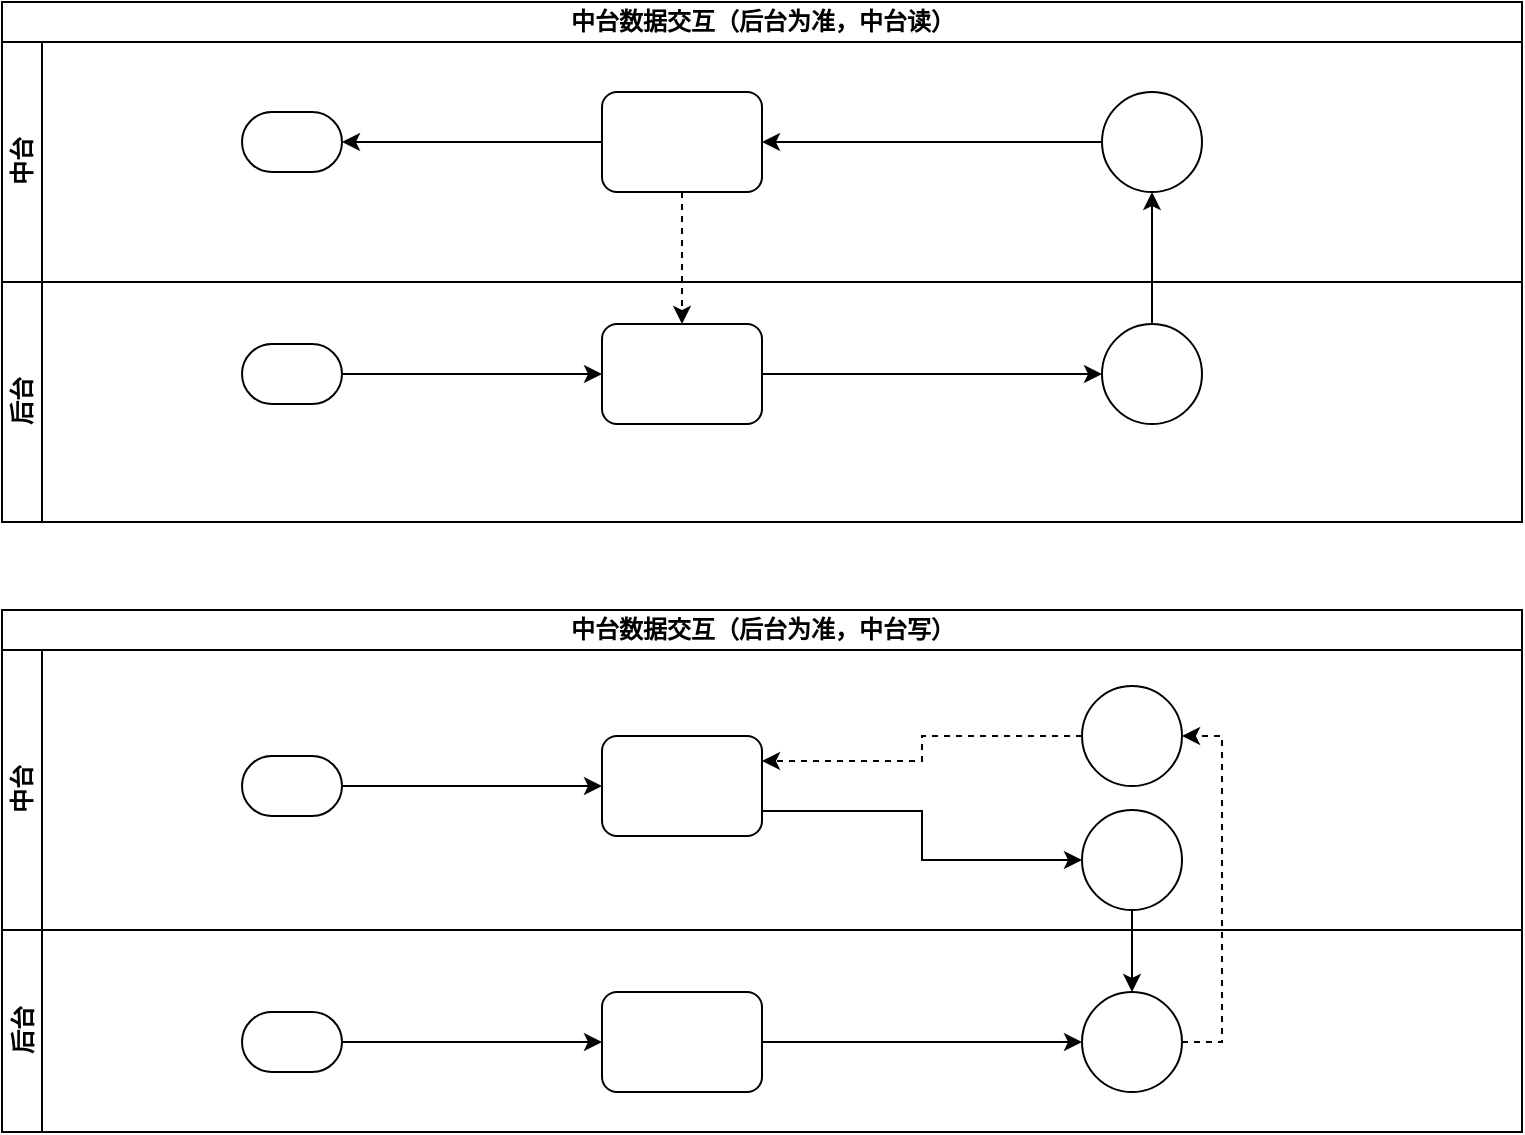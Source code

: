 <mxfile version="10.7.1" type="github"><diagram id="Ebh5oGsHRC4x7uI5pOKa" name="ç¬¬ 1 é¡µ"><mxGraphModel dx="1010" dy="502" grid="1" gridSize="10" guides="1" tooltips="1" connect="1" arrows="1" fold="1" page="1" pageScale="1" pageWidth="827" pageHeight="1169" math="0" shadow="0"><root><mxCell id="0"/><mxCell id="1" parent="0"/><mxCell id="P5P2Q8t_ZGO0aGw9oL0e-1" value="中台数据交互（后台为准，中台读）" style="swimlane;html=1;childLayout=stackLayout;resizeParent=1;resizeParentMax=0;horizontal=1;startSize=20;horizontalStack=0;" parent="1" vertex="1"><mxGeometry x="20" y="20" width="760" height="260" as="geometry"><mxRectangle x="20" y="20" width="100" height="20" as="alternateBounds"/></mxGeometry></mxCell><mxCell id="P5P2Q8t_ZGO0aGw9oL0e-2" value="中台" style="swimlane;html=1;startSize=20;horizontal=0;" parent="P5P2Q8t_ZGO0aGw9oL0e-1" vertex="1"><mxGeometry y="20" width="760" height="120" as="geometry"/></mxCell><mxCell id="P5P2Q8t_ZGO0aGw9oL0e-31" style="edgeStyle=orthogonalEdgeStyle;rounded=0;orthogonalLoop=1;jettySize=auto;html=1;exitX=0;exitY=0.5;exitDx=0;exitDy=0;entryX=1;entryY=0.5;entryDx=0;entryDy=0;entryPerimeter=0;" parent="P5P2Q8t_ZGO0aGw9oL0e-2" source="P5P2Q8t_ZGO0aGw9oL0e-8" target="P5P2Q8t_ZGO0aGw9oL0e-14" edge="1"><mxGeometry relative="1" as="geometry"/></mxCell><mxCell id="P5P2Q8t_ZGO0aGw9oL0e-8" value="" style="rounded=1;whiteSpace=wrap;html=1;" parent="P5P2Q8t_ZGO0aGw9oL0e-2" vertex="1"><mxGeometry x="300" y="25" width="80" height="50" as="geometry"/></mxCell><mxCell id="P5P2Q8t_ZGO0aGw9oL0e-22" style="edgeStyle=orthogonalEdgeStyle;rounded=0;orthogonalLoop=1;jettySize=auto;html=1;exitX=0;exitY=0.5;exitDx=0;exitDy=0;" parent="P5P2Q8t_ZGO0aGw9oL0e-2" source="P5P2Q8t_ZGO0aGw9oL0e-9" target="P5P2Q8t_ZGO0aGw9oL0e-8" edge="1"><mxGeometry relative="1" as="geometry"/></mxCell><mxCell id="P5P2Q8t_ZGO0aGw9oL0e-9" value="" style="ellipse;whiteSpace=wrap;html=1;" parent="P5P2Q8t_ZGO0aGw9oL0e-2" vertex="1"><mxGeometry x="550" y="25" width="50" height="50" as="geometry"/></mxCell><mxCell id="P5P2Q8t_ZGO0aGw9oL0e-14" value="" style="html=1;dashed=0;whitespace=wrap;shape=mxgraph.dfd.start" parent="P5P2Q8t_ZGO0aGw9oL0e-2" vertex="1"><mxGeometry x="120" y="35" width="50" height="30" as="geometry"/></mxCell><mxCell id="P5P2Q8t_ZGO0aGw9oL0e-21" style="edgeStyle=orthogonalEdgeStyle;rounded=0;orthogonalLoop=1;jettySize=auto;html=1;exitX=0.5;exitY=0;exitDx=0;exitDy=0;entryX=0.5;entryY=1;entryDx=0;entryDy=0;" parent="P5P2Q8t_ZGO0aGw9oL0e-1" source="P5P2Q8t_ZGO0aGw9oL0e-11" target="P5P2Q8t_ZGO0aGw9oL0e-9" edge="1"><mxGeometry relative="1" as="geometry"/></mxCell><mxCell id="P5P2Q8t_ZGO0aGw9oL0e-19" style="edgeStyle=orthogonalEdgeStyle;rounded=0;orthogonalLoop=1;jettySize=auto;html=1;exitX=0.5;exitY=1;exitDx=0;exitDy=0;dashed=1;" parent="P5P2Q8t_ZGO0aGw9oL0e-1" source="P5P2Q8t_ZGO0aGw9oL0e-8" target="P5P2Q8t_ZGO0aGw9oL0e-10" edge="1"><mxGeometry relative="1" as="geometry"/></mxCell><mxCell id="P5P2Q8t_ZGO0aGw9oL0e-3" value="后台" style="swimlane;html=1;startSize=20;horizontal=0;" parent="P5P2Q8t_ZGO0aGw9oL0e-1" vertex="1"><mxGeometry y="140" width="760" height="120" as="geometry"/></mxCell><mxCell id="P5P2Q8t_ZGO0aGw9oL0e-20" style="edgeStyle=orthogonalEdgeStyle;rounded=0;orthogonalLoop=1;jettySize=auto;html=1;exitX=1;exitY=0.5;exitDx=0;exitDy=0;" parent="P5P2Q8t_ZGO0aGw9oL0e-3" source="P5P2Q8t_ZGO0aGw9oL0e-10" target="P5P2Q8t_ZGO0aGw9oL0e-11" edge="1"><mxGeometry relative="1" as="geometry"/></mxCell><mxCell id="P5P2Q8t_ZGO0aGw9oL0e-10" value="" style="rounded=1;whiteSpace=wrap;html=1;" parent="P5P2Q8t_ZGO0aGw9oL0e-3" vertex="1"><mxGeometry x="300" y="21" width="80" height="50" as="geometry"/></mxCell><mxCell id="P5P2Q8t_ZGO0aGw9oL0e-11" value="" style="ellipse;whiteSpace=wrap;html=1;" parent="P5P2Q8t_ZGO0aGw9oL0e-3" vertex="1"><mxGeometry x="550" y="21" width="50" height="50" as="geometry"/></mxCell><mxCell id="P5P2Q8t_ZGO0aGw9oL0e-24" style="edgeStyle=orthogonalEdgeStyle;rounded=0;orthogonalLoop=1;jettySize=auto;html=1;exitX=1;exitY=0.5;exitDx=0;exitDy=0;exitPerimeter=0;" parent="P5P2Q8t_ZGO0aGw9oL0e-3" source="P5P2Q8t_ZGO0aGw9oL0e-16" target="P5P2Q8t_ZGO0aGw9oL0e-10" edge="1"><mxGeometry relative="1" as="geometry"/></mxCell><mxCell id="P5P2Q8t_ZGO0aGw9oL0e-16" value="" style="html=1;dashed=0;whitespace=wrap;shape=mxgraph.dfd.start" parent="P5P2Q8t_ZGO0aGw9oL0e-3" vertex="1"><mxGeometry x="120" y="31" width="50" height="30" as="geometry"/></mxCell><mxCell id="P5P2Q8t_ZGO0aGw9oL0e-32" value="中台数据交互（后台为准，中台写）" style="swimlane;html=1;childLayout=stackLayout;resizeParent=1;resizeParentMax=0;horizontal=1;startSize=20;horizontalStack=0;" parent="1" vertex="1"><mxGeometry x="20" y="324" width="760" height="261" as="geometry"><mxRectangle x="20" y="20" width="100" height="20" as="alternateBounds"/></mxGeometry></mxCell><mxCell id="P5P2Q8t_ZGO0aGw9oL0e-56" style="edgeStyle=orthogonalEdgeStyle;rounded=0;orthogonalLoop=1;jettySize=auto;html=1;exitX=0.5;exitY=1;exitDx=0;exitDy=0;entryX=0.5;entryY=0;entryDx=0;entryDy=0;" parent="P5P2Q8t_ZGO0aGw9oL0e-32" source="P5P2Q8t_ZGO0aGw9oL0e-54" target="P5P2Q8t_ZGO0aGw9oL0e-44" edge="1"><mxGeometry relative="1" as="geometry"/></mxCell><mxCell id="P5P2Q8t_ZGO0aGw9oL0e-57" style="edgeStyle=orthogonalEdgeStyle;rounded=0;orthogonalLoop=1;jettySize=auto;html=1;exitX=1;exitY=0.5;exitDx=0;exitDy=0;entryX=1;entryY=0.5;entryDx=0;entryDy=0;dashed=1;" parent="P5P2Q8t_ZGO0aGw9oL0e-32" source="P5P2Q8t_ZGO0aGw9oL0e-44" target="P5P2Q8t_ZGO0aGw9oL0e-51" edge="1"><mxGeometry relative="1" as="geometry"/></mxCell><mxCell id="P5P2Q8t_ZGO0aGw9oL0e-34" value="中台" style="swimlane;html=1;startSize=20;horizontal=0;" parent="P5P2Q8t_ZGO0aGw9oL0e-32" vertex="1"><mxGeometry y="20" width="760" height="140" as="geometry"/></mxCell><mxCell id="P5P2Q8t_ZGO0aGw9oL0e-55" style="edgeStyle=orthogonalEdgeStyle;rounded=0;orthogonalLoop=1;jettySize=auto;html=1;exitX=1;exitY=0.75;exitDx=0;exitDy=0;entryX=0;entryY=0.5;entryDx=0;entryDy=0;" parent="P5P2Q8t_ZGO0aGw9oL0e-34" source="P5P2Q8t_ZGO0aGw9oL0e-36" target="P5P2Q8t_ZGO0aGw9oL0e-54" edge="1"><mxGeometry relative="1" as="geometry"/></mxCell><mxCell id="P5P2Q8t_ZGO0aGw9oL0e-36" value="" style="rounded=1;whiteSpace=wrap;html=1;" parent="P5P2Q8t_ZGO0aGw9oL0e-34" vertex="1"><mxGeometry x="300" y="43" width="80" height="50" as="geometry"/></mxCell><mxCell id="P5P2Q8t_ZGO0aGw9oL0e-47" style="edgeStyle=orthogonalEdgeStyle;rounded=0;orthogonalLoop=1;jettySize=auto;html=1;exitX=1;exitY=0.5;exitDx=0;exitDy=0;exitPerimeter=0;entryX=0;entryY=0.5;entryDx=0;entryDy=0;" parent="P5P2Q8t_ZGO0aGw9oL0e-34" source="P5P2Q8t_ZGO0aGw9oL0e-39" target="P5P2Q8t_ZGO0aGw9oL0e-36" edge="1"><mxGeometry relative="1" as="geometry"/></mxCell><mxCell id="P5P2Q8t_ZGO0aGw9oL0e-39" value="" style="html=1;dashed=0;whitespace=wrap;shape=mxgraph.dfd.start" parent="P5P2Q8t_ZGO0aGw9oL0e-34" vertex="1"><mxGeometry x="120" y="53" width="50" height="30" as="geometry"/></mxCell><mxCell id="P5P2Q8t_ZGO0aGw9oL0e-58" style="edgeStyle=orthogonalEdgeStyle;rounded=0;orthogonalLoop=1;jettySize=auto;html=1;exitX=0;exitY=0.5;exitDx=0;exitDy=0;entryX=1;entryY=0.25;entryDx=0;entryDy=0;dashed=1;" parent="P5P2Q8t_ZGO0aGw9oL0e-34" source="P5P2Q8t_ZGO0aGw9oL0e-51" target="P5P2Q8t_ZGO0aGw9oL0e-36" edge="1"><mxGeometry relative="1" as="geometry"/></mxCell><mxCell id="P5P2Q8t_ZGO0aGw9oL0e-51" value="" style="ellipse;whiteSpace=wrap;html=1;aspect=fixed;" parent="P5P2Q8t_ZGO0aGw9oL0e-34" vertex="1"><mxGeometry x="540" y="18" width="50" height="50" as="geometry"/></mxCell><mxCell id="P5P2Q8t_ZGO0aGw9oL0e-54" value="" style="ellipse;whiteSpace=wrap;html=1;aspect=fixed;" parent="P5P2Q8t_ZGO0aGw9oL0e-34" vertex="1"><mxGeometry x="540" y="80" width="50" height="50" as="geometry"/></mxCell><mxCell id="P5P2Q8t_ZGO0aGw9oL0e-41" value="后台" style="swimlane;html=1;startSize=20;horizontal=0;" parent="P5P2Q8t_ZGO0aGw9oL0e-32" vertex="1"><mxGeometry y="160" width="760" height="101" as="geometry"/></mxCell><mxCell id="P5P2Q8t_ZGO0aGw9oL0e-42" style="edgeStyle=orthogonalEdgeStyle;rounded=0;orthogonalLoop=1;jettySize=auto;html=1;exitX=1;exitY=0.5;exitDx=0;exitDy=0;" parent="P5P2Q8t_ZGO0aGw9oL0e-41" source="P5P2Q8t_ZGO0aGw9oL0e-43" target="P5P2Q8t_ZGO0aGw9oL0e-44" edge="1"><mxGeometry relative="1" as="geometry"/></mxCell><mxCell id="P5P2Q8t_ZGO0aGw9oL0e-43" value="" style="rounded=1;whiteSpace=wrap;html=1;" parent="P5P2Q8t_ZGO0aGw9oL0e-41" vertex="1"><mxGeometry x="300" y="31" width="80" height="50" as="geometry"/></mxCell><mxCell id="P5P2Q8t_ZGO0aGw9oL0e-44" value="" style="ellipse;whiteSpace=wrap;html=1;aspect=fixed;" parent="P5P2Q8t_ZGO0aGw9oL0e-41" vertex="1"><mxGeometry x="540" y="31" width="50" height="50" as="geometry"/></mxCell><mxCell id="P5P2Q8t_ZGO0aGw9oL0e-45" style="edgeStyle=orthogonalEdgeStyle;rounded=0;orthogonalLoop=1;jettySize=auto;html=1;exitX=1;exitY=0.5;exitDx=0;exitDy=0;exitPerimeter=0;" parent="P5P2Q8t_ZGO0aGw9oL0e-41" source="P5P2Q8t_ZGO0aGw9oL0e-46" target="P5P2Q8t_ZGO0aGw9oL0e-43" edge="1"><mxGeometry relative="1" as="geometry"/></mxCell><mxCell id="P5P2Q8t_ZGO0aGw9oL0e-46" value="" style="html=1;dashed=0;whitespace=wrap;shape=mxgraph.dfd.start" parent="P5P2Q8t_ZGO0aGw9oL0e-41" vertex="1"><mxGeometry x="120" y="41" width="50" height="30" as="geometry"/></mxCell></root></mxGraphModel></diagram></mxfile>